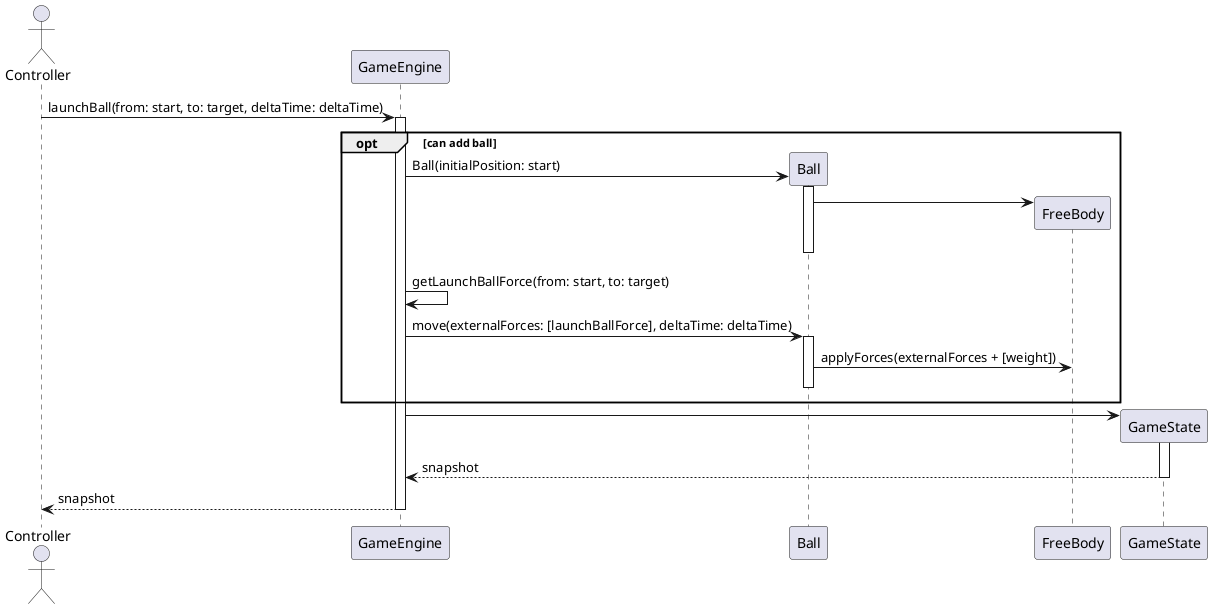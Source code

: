 @startuml
actor Controller

Controller -> GameEngine: launchBall(from: start, to: target, deltaTime: deltaTime)
activate GameEngine

opt can add ball
  GameEngine -> Ball **: Ball(initialPosition: start)
  activate Ball
  Ball -> FreeBody **
  Ball -[hidden]> Ball
  deactivate Ball

  GameEngine -> GameEngine: getLaunchBallForce(from: start, to: target)
  
  GameEngine -> Ball: move(externalForces: [launchBallForce], deltaTime: deltaTime)
  activate Ball
  Ball -> FreeBody: applyForces(externalForces + [weight])
  Ball -[hidden]> Ball
  deactivate Ball
end

GameEngine -> GameState **
activate GameState
return snapshot
return snapshot

@enduml